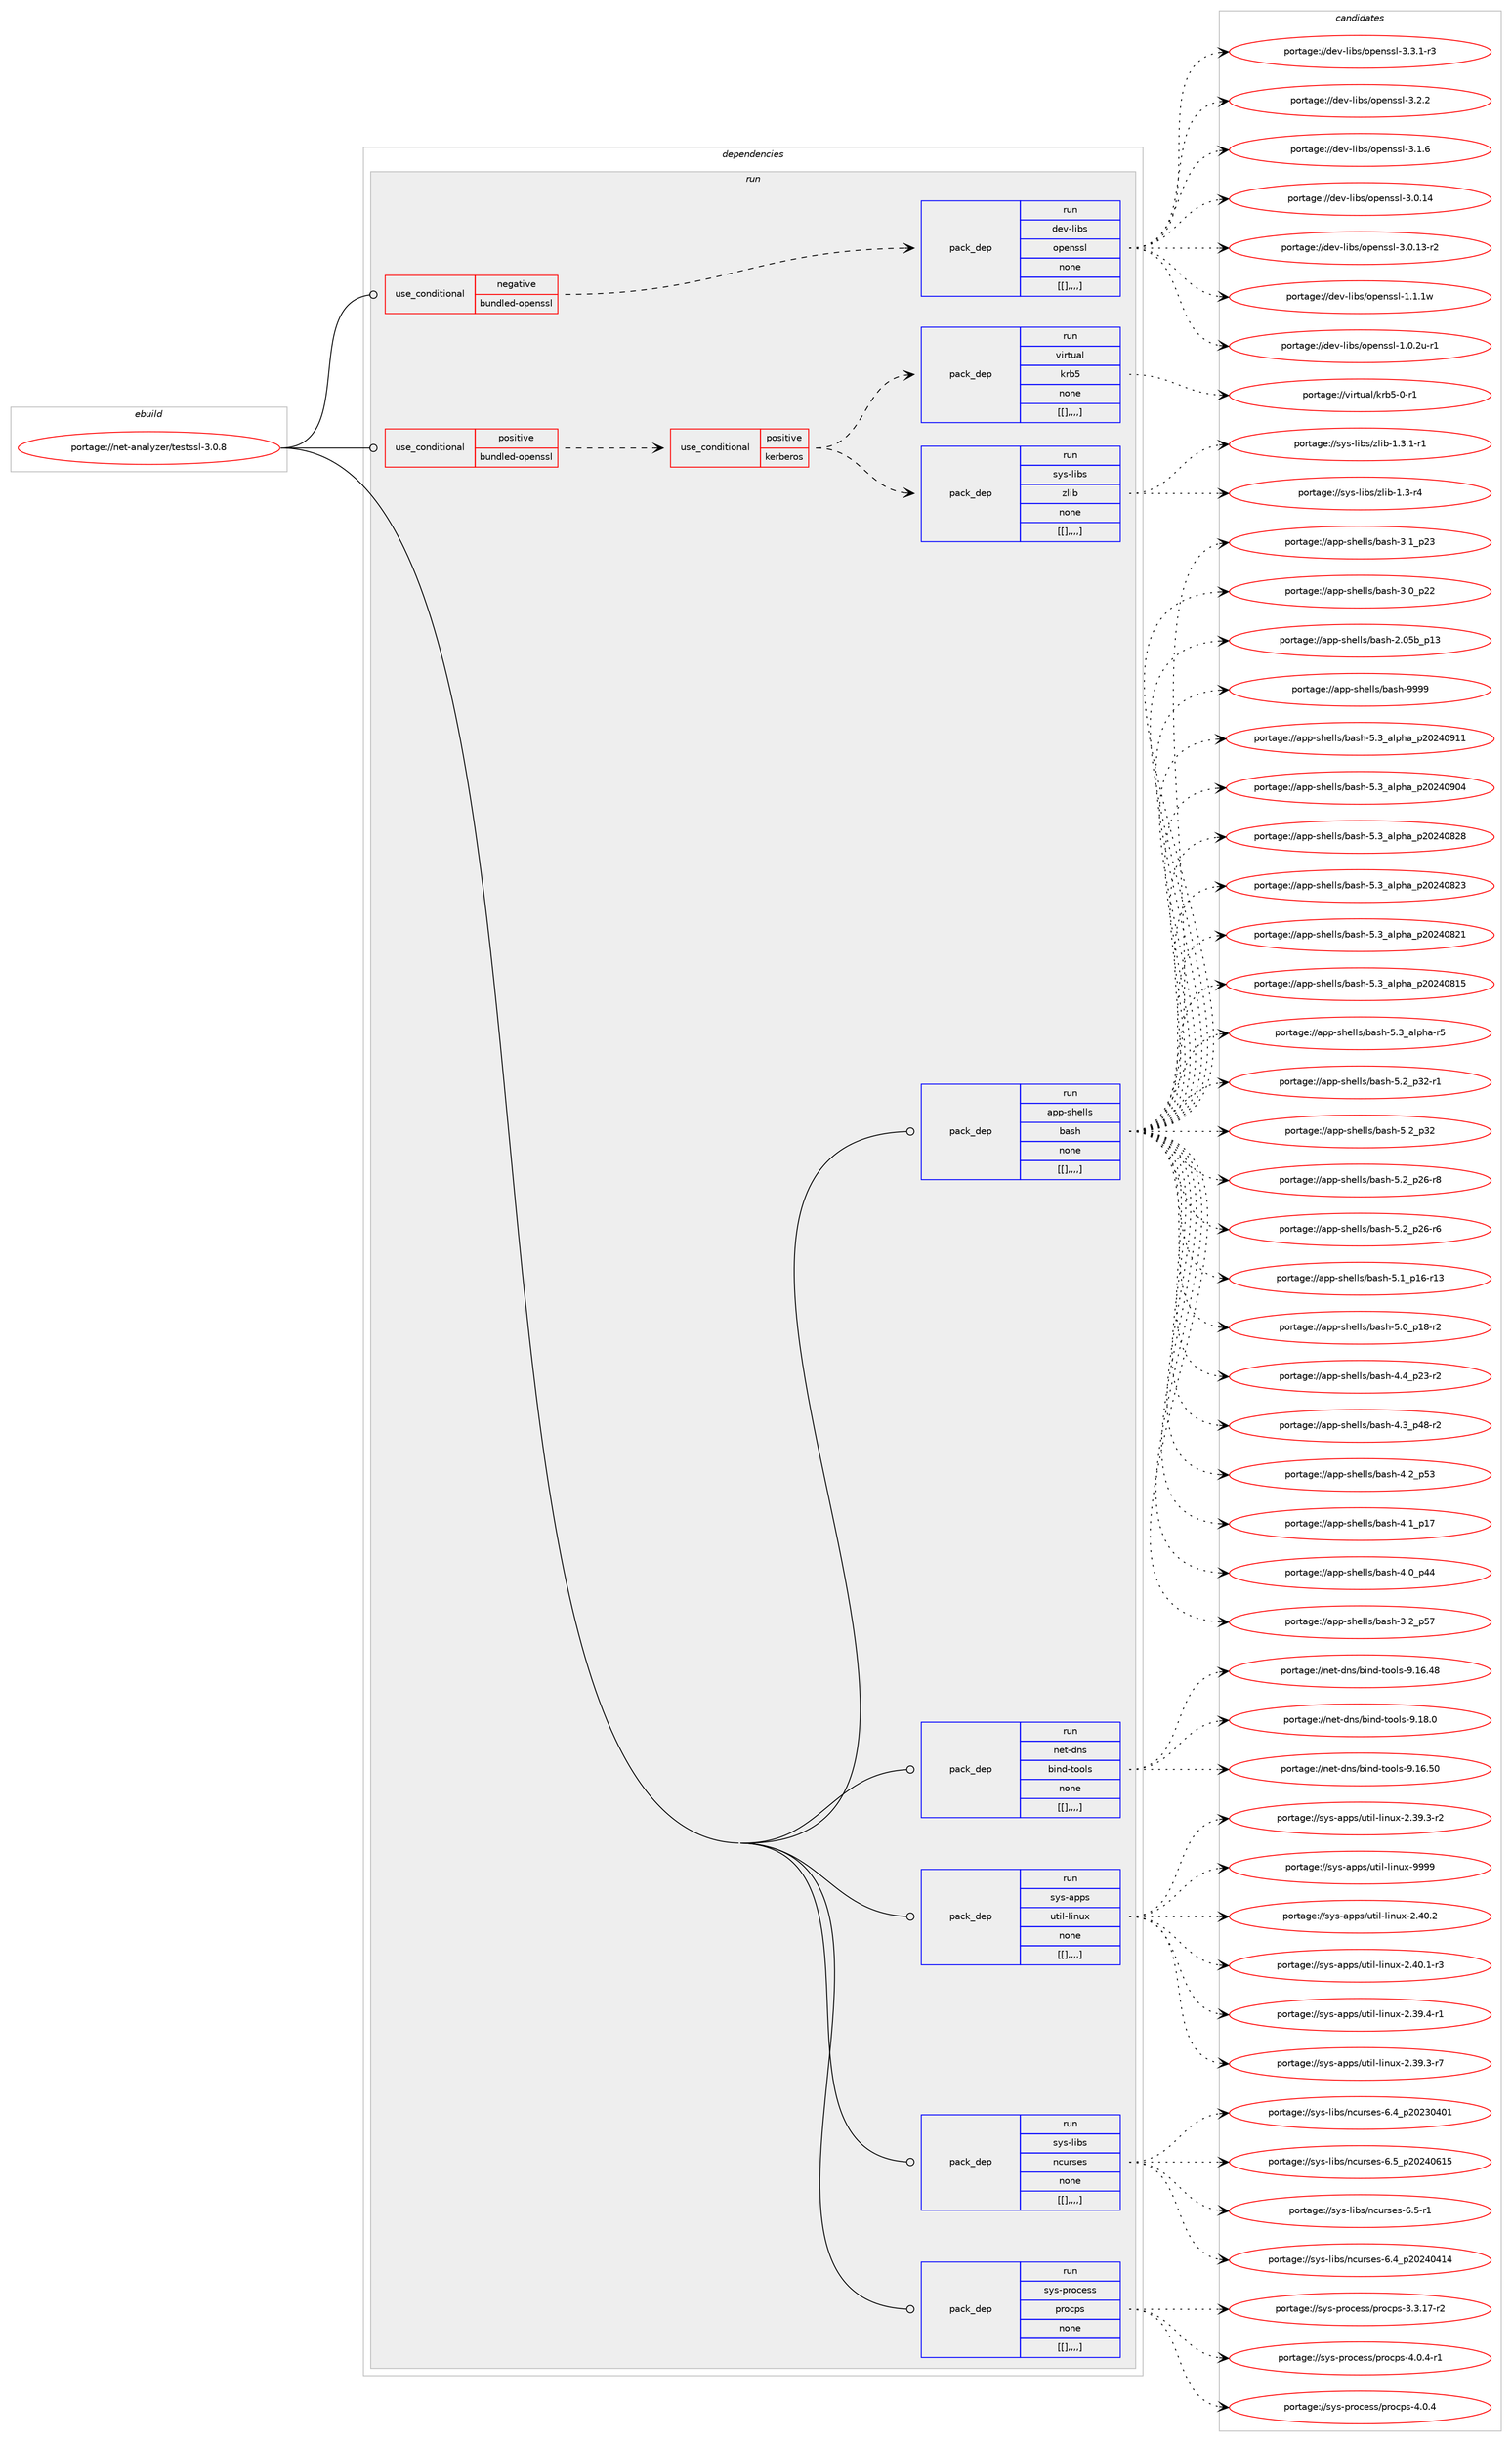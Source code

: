 digraph prolog {

# *************
# Graph options
# *************

newrank=true;
concentrate=true;
compound=true;
graph [rankdir=LR,fontname=Helvetica,fontsize=10,ranksep=1.5];#, ranksep=2.5, nodesep=0.2];
edge  [arrowhead=vee];
node  [fontname=Helvetica,fontsize=10];

# **********
# The ebuild
# **********

subgraph cluster_leftcol {
color=gray;
label=<<i>ebuild</i>>;
id [label="portage://net-analyzer/testssl-3.0.8", color=red, width=4, href="../net-analyzer/testssl-3.0.8.svg"];
}

# ****************
# The dependencies
# ****************

subgraph cluster_midcol {
color=gray;
label=<<i>dependencies</i>>;
subgraph cluster_compile {
fillcolor="#eeeeee";
style=filled;
label=<<i>compile</i>>;
}
subgraph cluster_compileandrun {
fillcolor="#eeeeee";
style=filled;
label=<<i>compile and run</i>>;
}
subgraph cluster_run {
fillcolor="#eeeeee";
style=filled;
label=<<i>run</i>>;
subgraph cond93002 {
dependency360989 [label=<<TABLE BORDER="0" CELLBORDER="1" CELLSPACING="0" CELLPADDING="4"><TR><TD ROWSPAN="3" CELLPADDING="10">use_conditional</TD></TR><TR><TD>negative</TD></TR><TR><TD>bundled-openssl</TD></TR></TABLE>>, shape=none, color=red];
subgraph pack265234 {
dependency360990 [label=<<TABLE BORDER="0" CELLBORDER="1" CELLSPACING="0" CELLPADDING="4" WIDTH="220"><TR><TD ROWSPAN="6" CELLPADDING="30">pack_dep</TD></TR><TR><TD WIDTH="110">run</TD></TR><TR><TD>dev-libs</TD></TR><TR><TD>openssl</TD></TR><TR><TD>none</TD></TR><TR><TD>[[],,,,]</TD></TR></TABLE>>, shape=none, color=blue];
}
dependency360989:e -> dependency360990:w [weight=20,style="dashed",arrowhead="vee"];
}
id:e -> dependency360989:w [weight=20,style="solid",arrowhead="odot"];
subgraph cond93003 {
dependency360991 [label=<<TABLE BORDER="0" CELLBORDER="1" CELLSPACING="0" CELLPADDING="4"><TR><TD ROWSPAN="3" CELLPADDING="10">use_conditional</TD></TR><TR><TD>positive</TD></TR><TR><TD>bundled-openssl</TD></TR></TABLE>>, shape=none, color=red];
subgraph cond93004 {
dependency360992 [label=<<TABLE BORDER="0" CELLBORDER="1" CELLSPACING="0" CELLPADDING="4"><TR><TD ROWSPAN="3" CELLPADDING="10">use_conditional</TD></TR><TR><TD>positive</TD></TR><TR><TD>kerberos</TD></TR></TABLE>>, shape=none, color=red];
subgraph pack265235 {
dependency360993 [label=<<TABLE BORDER="0" CELLBORDER="1" CELLSPACING="0" CELLPADDING="4" WIDTH="220"><TR><TD ROWSPAN="6" CELLPADDING="30">pack_dep</TD></TR><TR><TD WIDTH="110">run</TD></TR><TR><TD>sys-libs</TD></TR><TR><TD>zlib</TD></TR><TR><TD>none</TD></TR><TR><TD>[[],,,,]</TD></TR></TABLE>>, shape=none, color=blue];
}
dependency360992:e -> dependency360993:w [weight=20,style="dashed",arrowhead="vee"];
subgraph pack265236 {
dependency360994 [label=<<TABLE BORDER="0" CELLBORDER="1" CELLSPACING="0" CELLPADDING="4" WIDTH="220"><TR><TD ROWSPAN="6" CELLPADDING="30">pack_dep</TD></TR><TR><TD WIDTH="110">run</TD></TR><TR><TD>virtual</TD></TR><TR><TD>krb5</TD></TR><TR><TD>none</TD></TR><TR><TD>[[],,,,]</TD></TR></TABLE>>, shape=none, color=blue];
}
dependency360992:e -> dependency360994:w [weight=20,style="dashed",arrowhead="vee"];
}
dependency360991:e -> dependency360992:w [weight=20,style="dashed",arrowhead="vee"];
}
id:e -> dependency360991:w [weight=20,style="solid",arrowhead="odot"];
subgraph pack265237 {
dependency360995 [label=<<TABLE BORDER="0" CELLBORDER="1" CELLSPACING="0" CELLPADDING="4" WIDTH="220"><TR><TD ROWSPAN="6" CELLPADDING="30">pack_dep</TD></TR><TR><TD WIDTH="110">run</TD></TR><TR><TD>app-shells</TD></TR><TR><TD>bash</TD></TR><TR><TD>none</TD></TR><TR><TD>[[],,,,]</TD></TR></TABLE>>, shape=none, color=blue];
}
id:e -> dependency360995:w [weight=20,style="solid",arrowhead="odot"];
subgraph pack265238 {
dependency360996 [label=<<TABLE BORDER="0" CELLBORDER="1" CELLSPACING="0" CELLPADDING="4" WIDTH="220"><TR><TD ROWSPAN="6" CELLPADDING="30">pack_dep</TD></TR><TR><TD WIDTH="110">run</TD></TR><TR><TD>net-dns</TD></TR><TR><TD>bind-tools</TD></TR><TR><TD>none</TD></TR><TR><TD>[[],,,,]</TD></TR></TABLE>>, shape=none, color=blue];
}
id:e -> dependency360996:w [weight=20,style="solid",arrowhead="odot"];
subgraph pack265239 {
dependency360997 [label=<<TABLE BORDER="0" CELLBORDER="1" CELLSPACING="0" CELLPADDING="4" WIDTH="220"><TR><TD ROWSPAN="6" CELLPADDING="30">pack_dep</TD></TR><TR><TD WIDTH="110">run</TD></TR><TR><TD>sys-apps</TD></TR><TR><TD>util-linux</TD></TR><TR><TD>none</TD></TR><TR><TD>[[],,,,]</TD></TR></TABLE>>, shape=none, color=blue];
}
id:e -> dependency360997:w [weight=20,style="solid",arrowhead="odot"];
subgraph pack265240 {
dependency360998 [label=<<TABLE BORDER="0" CELLBORDER="1" CELLSPACING="0" CELLPADDING="4" WIDTH="220"><TR><TD ROWSPAN="6" CELLPADDING="30">pack_dep</TD></TR><TR><TD WIDTH="110">run</TD></TR><TR><TD>sys-libs</TD></TR><TR><TD>ncurses</TD></TR><TR><TD>none</TD></TR><TR><TD>[[],,,,]</TD></TR></TABLE>>, shape=none, color=blue];
}
id:e -> dependency360998:w [weight=20,style="solid",arrowhead="odot"];
subgraph pack265241 {
dependency360999 [label=<<TABLE BORDER="0" CELLBORDER="1" CELLSPACING="0" CELLPADDING="4" WIDTH="220"><TR><TD ROWSPAN="6" CELLPADDING="30">pack_dep</TD></TR><TR><TD WIDTH="110">run</TD></TR><TR><TD>sys-process</TD></TR><TR><TD>procps</TD></TR><TR><TD>none</TD></TR><TR><TD>[[],,,,]</TD></TR></TABLE>>, shape=none, color=blue];
}
id:e -> dependency360999:w [weight=20,style="solid",arrowhead="odot"];
}
}

# **************
# The candidates
# **************

subgraph cluster_choices {
rank=same;
color=gray;
label=<<i>candidates</i>>;

subgraph choice265234 {
color=black;
nodesep=1;
choice1001011184510810598115471111121011101151151084551465146494511451 [label="portage://dev-libs/openssl-3.3.1-r3", color=red, width=4,href="../dev-libs/openssl-3.3.1-r3.svg"];
choice100101118451081059811547111112101110115115108455146504650 [label="portage://dev-libs/openssl-3.2.2", color=red, width=4,href="../dev-libs/openssl-3.2.2.svg"];
choice100101118451081059811547111112101110115115108455146494654 [label="portage://dev-libs/openssl-3.1.6", color=red, width=4,href="../dev-libs/openssl-3.1.6.svg"];
choice10010111845108105981154711111210111011511510845514648464952 [label="portage://dev-libs/openssl-3.0.14", color=red, width=4,href="../dev-libs/openssl-3.0.14.svg"];
choice100101118451081059811547111112101110115115108455146484649514511450 [label="portage://dev-libs/openssl-3.0.13-r2", color=red, width=4,href="../dev-libs/openssl-3.0.13-r2.svg"];
choice100101118451081059811547111112101110115115108454946494649119 [label="portage://dev-libs/openssl-1.1.1w", color=red, width=4,href="../dev-libs/openssl-1.1.1w.svg"];
choice1001011184510810598115471111121011101151151084549464846501174511449 [label="portage://dev-libs/openssl-1.0.2u-r1", color=red, width=4,href="../dev-libs/openssl-1.0.2u-r1.svg"];
dependency360990:e -> choice1001011184510810598115471111121011101151151084551465146494511451:w [style=dotted,weight="100"];
dependency360990:e -> choice100101118451081059811547111112101110115115108455146504650:w [style=dotted,weight="100"];
dependency360990:e -> choice100101118451081059811547111112101110115115108455146494654:w [style=dotted,weight="100"];
dependency360990:e -> choice10010111845108105981154711111210111011511510845514648464952:w [style=dotted,weight="100"];
dependency360990:e -> choice100101118451081059811547111112101110115115108455146484649514511450:w [style=dotted,weight="100"];
dependency360990:e -> choice100101118451081059811547111112101110115115108454946494649119:w [style=dotted,weight="100"];
dependency360990:e -> choice1001011184510810598115471111121011101151151084549464846501174511449:w [style=dotted,weight="100"];
}
subgraph choice265235 {
color=black;
nodesep=1;
choice115121115451081059811547122108105984549465146494511449 [label="portage://sys-libs/zlib-1.3.1-r1", color=red, width=4,href="../sys-libs/zlib-1.3.1-r1.svg"];
choice11512111545108105981154712210810598454946514511452 [label="portage://sys-libs/zlib-1.3-r4", color=red, width=4,href="../sys-libs/zlib-1.3-r4.svg"];
dependency360993:e -> choice115121115451081059811547122108105984549465146494511449:w [style=dotted,weight="100"];
dependency360993:e -> choice11512111545108105981154712210810598454946514511452:w [style=dotted,weight="100"];
}
subgraph choice265236 {
color=black;
nodesep=1;
choice1181051141161179710847107114985345484511449 [label="portage://virtual/krb5-0-r1", color=red, width=4,href="../virtual/krb5-0-r1.svg"];
dependency360994:e -> choice1181051141161179710847107114985345484511449:w [style=dotted,weight="100"];
}
subgraph choice265237 {
color=black;
nodesep=1;
choice97112112451151041011081081154798971151044557575757 [label="portage://app-shells/bash-9999", color=red, width=4,href="../app-shells/bash-9999.svg"];
choice971121124511510410110810811547989711510445534651959710811210497951125048505248574949 [label="portage://app-shells/bash-5.3_alpha_p20240911", color=red, width=4,href="../app-shells/bash-5.3_alpha_p20240911.svg"];
choice971121124511510410110810811547989711510445534651959710811210497951125048505248574852 [label="portage://app-shells/bash-5.3_alpha_p20240904", color=red, width=4,href="../app-shells/bash-5.3_alpha_p20240904.svg"];
choice971121124511510410110810811547989711510445534651959710811210497951125048505248565056 [label="portage://app-shells/bash-5.3_alpha_p20240828", color=red, width=4,href="../app-shells/bash-5.3_alpha_p20240828.svg"];
choice971121124511510410110810811547989711510445534651959710811210497951125048505248565051 [label="portage://app-shells/bash-5.3_alpha_p20240823", color=red, width=4,href="../app-shells/bash-5.3_alpha_p20240823.svg"];
choice971121124511510410110810811547989711510445534651959710811210497951125048505248565049 [label="portage://app-shells/bash-5.3_alpha_p20240821", color=red, width=4,href="../app-shells/bash-5.3_alpha_p20240821.svg"];
choice971121124511510410110810811547989711510445534651959710811210497951125048505248564953 [label="portage://app-shells/bash-5.3_alpha_p20240815", color=red, width=4,href="../app-shells/bash-5.3_alpha_p20240815.svg"];
choice9711211245115104101108108115479897115104455346519597108112104974511453 [label="portage://app-shells/bash-5.3_alpha-r5", color=red, width=4,href="../app-shells/bash-5.3_alpha-r5.svg"];
choice9711211245115104101108108115479897115104455346509511251504511449 [label="portage://app-shells/bash-5.2_p32-r1", color=red, width=4,href="../app-shells/bash-5.2_p32-r1.svg"];
choice971121124511510410110810811547989711510445534650951125150 [label="portage://app-shells/bash-5.2_p32", color=red, width=4,href="../app-shells/bash-5.2_p32.svg"];
choice9711211245115104101108108115479897115104455346509511250544511456 [label="portage://app-shells/bash-5.2_p26-r8", color=red, width=4,href="../app-shells/bash-5.2_p26-r8.svg"];
choice9711211245115104101108108115479897115104455346509511250544511454 [label="portage://app-shells/bash-5.2_p26-r6", color=red, width=4,href="../app-shells/bash-5.2_p26-r6.svg"];
choice971121124511510410110810811547989711510445534649951124954451144951 [label="portage://app-shells/bash-5.1_p16-r13", color=red, width=4,href="../app-shells/bash-5.1_p16-r13.svg"];
choice9711211245115104101108108115479897115104455346489511249564511450 [label="portage://app-shells/bash-5.0_p18-r2", color=red, width=4,href="../app-shells/bash-5.0_p18-r2.svg"];
choice9711211245115104101108108115479897115104455246529511250514511450 [label="portage://app-shells/bash-4.4_p23-r2", color=red, width=4,href="../app-shells/bash-4.4_p23-r2.svg"];
choice9711211245115104101108108115479897115104455246519511252564511450 [label="portage://app-shells/bash-4.3_p48-r2", color=red, width=4,href="../app-shells/bash-4.3_p48-r2.svg"];
choice971121124511510410110810811547989711510445524650951125351 [label="portage://app-shells/bash-4.2_p53", color=red, width=4,href="../app-shells/bash-4.2_p53.svg"];
choice971121124511510410110810811547989711510445524649951124955 [label="portage://app-shells/bash-4.1_p17", color=red, width=4,href="../app-shells/bash-4.1_p17.svg"];
choice971121124511510410110810811547989711510445524648951125252 [label="portage://app-shells/bash-4.0_p44", color=red, width=4,href="../app-shells/bash-4.0_p44.svg"];
choice971121124511510410110810811547989711510445514650951125355 [label="portage://app-shells/bash-3.2_p57", color=red, width=4,href="../app-shells/bash-3.2_p57.svg"];
choice971121124511510410110810811547989711510445514649951125051 [label="portage://app-shells/bash-3.1_p23", color=red, width=4,href="../app-shells/bash-3.1_p23.svg"];
choice971121124511510410110810811547989711510445514648951125050 [label="portage://app-shells/bash-3.0_p22", color=red, width=4,href="../app-shells/bash-3.0_p22.svg"];
choice9711211245115104101108108115479897115104455046485398951124951 [label="portage://app-shells/bash-2.05b_p13", color=red, width=4,href="../app-shells/bash-2.05b_p13.svg"];
dependency360995:e -> choice97112112451151041011081081154798971151044557575757:w [style=dotted,weight="100"];
dependency360995:e -> choice971121124511510410110810811547989711510445534651959710811210497951125048505248574949:w [style=dotted,weight="100"];
dependency360995:e -> choice971121124511510410110810811547989711510445534651959710811210497951125048505248574852:w [style=dotted,weight="100"];
dependency360995:e -> choice971121124511510410110810811547989711510445534651959710811210497951125048505248565056:w [style=dotted,weight="100"];
dependency360995:e -> choice971121124511510410110810811547989711510445534651959710811210497951125048505248565051:w [style=dotted,weight="100"];
dependency360995:e -> choice971121124511510410110810811547989711510445534651959710811210497951125048505248565049:w [style=dotted,weight="100"];
dependency360995:e -> choice971121124511510410110810811547989711510445534651959710811210497951125048505248564953:w [style=dotted,weight="100"];
dependency360995:e -> choice9711211245115104101108108115479897115104455346519597108112104974511453:w [style=dotted,weight="100"];
dependency360995:e -> choice9711211245115104101108108115479897115104455346509511251504511449:w [style=dotted,weight="100"];
dependency360995:e -> choice971121124511510410110810811547989711510445534650951125150:w [style=dotted,weight="100"];
dependency360995:e -> choice9711211245115104101108108115479897115104455346509511250544511456:w [style=dotted,weight="100"];
dependency360995:e -> choice9711211245115104101108108115479897115104455346509511250544511454:w [style=dotted,weight="100"];
dependency360995:e -> choice971121124511510410110810811547989711510445534649951124954451144951:w [style=dotted,weight="100"];
dependency360995:e -> choice9711211245115104101108108115479897115104455346489511249564511450:w [style=dotted,weight="100"];
dependency360995:e -> choice9711211245115104101108108115479897115104455246529511250514511450:w [style=dotted,weight="100"];
dependency360995:e -> choice9711211245115104101108108115479897115104455246519511252564511450:w [style=dotted,weight="100"];
dependency360995:e -> choice971121124511510410110810811547989711510445524650951125351:w [style=dotted,weight="100"];
dependency360995:e -> choice971121124511510410110810811547989711510445524649951124955:w [style=dotted,weight="100"];
dependency360995:e -> choice971121124511510410110810811547989711510445524648951125252:w [style=dotted,weight="100"];
dependency360995:e -> choice971121124511510410110810811547989711510445514650951125355:w [style=dotted,weight="100"];
dependency360995:e -> choice971121124511510410110810811547989711510445514649951125051:w [style=dotted,weight="100"];
dependency360995:e -> choice971121124511510410110810811547989711510445514648951125050:w [style=dotted,weight="100"];
dependency360995:e -> choice9711211245115104101108108115479897115104455046485398951124951:w [style=dotted,weight="100"];
}
subgraph choice265238 {
color=black;
nodesep=1;
choice1101011164510011011547981051101004511611111110811545574649564648 [label="portage://net-dns/bind-tools-9.18.0", color=red, width=4,href="../net-dns/bind-tools-9.18.0.svg"];
choice110101116451001101154798105110100451161111111081154557464954465348 [label="portage://net-dns/bind-tools-9.16.50", color=red, width=4,href="../net-dns/bind-tools-9.16.50.svg"];
choice110101116451001101154798105110100451161111111081154557464954465256 [label="portage://net-dns/bind-tools-9.16.48", color=red, width=4,href="../net-dns/bind-tools-9.16.48.svg"];
dependency360996:e -> choice1101011164510011011547981051101004511611111110811545574649564648:w [style=dotted,weight="100"];
dependency360996:e -> choice110101116451001101154798105110100451161111111081154557464954465348:w [style=dotted,weight="100"];
dependency360996:e -> choice110101116451001101154798105110100451161111111081154557464954465256:w [style=dotted,weight="100"];
}
subgraph choice265239 {
color=black;
nodesep=1;
choice115121115459711211211547117116105108451081051101171204557575757 [label="portage://sys-apps/util-linux-9999", color=red, width=4,href="../sys-apps/util-linux-9999.svg"];
choice1151211154597112112115471171161051084510810511011712045504652484650 [label="portage://sys-apps/util-linux-2.40.2", color=red, width=4,href="../sys-apps/util-linux-2.40.2.svg"];
choice11512111545971121121154711711610510845108105110117120455046524846494511451 [label="portage://sys-apps/util-linux-2.40.1-r3", color=red, width=4,href="../sys-apps/util-linux-2.40.1-r3.svg"];
choice11512111545971121121154711711610510845108105110117120455046515746524511449 [label="portage://sys-apps/util-linux-2.39.4-r1", color=red, width=4,href="../sys-apps/util-linux-2.39.4-r1.svg"];
choice11512111545971121121154711711610510845108105110117120455046515746514511455 [label="portage://sys-apps/util-linux-2.39.3-r7", color=red, width=4,href="../sys-apps/util-linux-2.39.3-r7.svg"];
choice11512111545971121121154711711610510845108105110117120455046515746514511450 [label="portage://sys-apps/util-linux-2.39.3-r2", color=red, width=4,href="../sys-apps/util-linux-2.39.3-r2.svg"];
dependency360997:e -> choice115121115459711211211547117116105108451081051101171204557575757:w [style=dotted,weight="100"];
dependency360997:e -> choice1151211154597112112115471171161051084510810511011712045504652484650:w [style=dotted,weight="100"];
dependency360997:e -> choice11512111545971121121154711711610510845108105110117120455046524846494511451:w [style=dotted,weight="100"];
dependency360997:e -> choice11512111545971121121154711711610510845108105110117120455046515746524511449:w [style=dotted,weight="100"];
dependency360997:e -> choice11512111545971121121154711711610510845108105110117120455046515746514511455:w [style=dotted,weight="100"];
dependency360997:e -> choice11512111545971121121154711711610510845108105110117120455046515746514511450:w [style=dotted,weight="100"];
}
subgraph choice265240 {
color=black;
nodesep=1;
choice1151211154510810598115471109911711411510111545544653951125048505248544953 [label="portage://sys-libs/ncurses-6.5_p20240615", color=red, width=4,href="../sys-libs/ncurses-6.5_p20240615.svg"];
choice11512111545108105981154711099117114115101115455446534511449 [label="portage://sys-libs/ncurses-6.5-r1", color=red, width=4,href="../sys-libs/ncurses-6.5-r1.svg"];
choice1151211154510810598115471109911711411510111545544652951125048505248524952 [label="portage://sys-libs/ncurses-6.4_p20240414", color=red, width=4,href="../sys-libs/ncurses-6.4_p20240414.svg"];
choice1151211154510810598115471109911711411510111545544652951125048505148524849 [label="portage://sys-libs/ncurses-6.4_p20230401", color=red, width=4,href="../sys-libs/ncurses-6.4_p20230401.svg"];
dependency360998:e -> choice1151211154510810598115471109911711411510111545544653951125048505248544953:w [style=dotted,weight="100"];
dependency360998:e -> choice11512111545108105981154711099117114115101115455446534511449:w [style=dotted,weight="100"];
dependency360998:e -> choice1151211154510810598115471109911711411510111545544652951125048505248524952:w [style=dotted,weight="100"];
dependency360998:e -> choice1151211154510810598115471109911711411510111545544652951125048505148524849:w [style=dotted,weight="100"];
}
subgraph choice265241 {
color=black;
nodesep=1;
choice115121115451121141119910111511547112114111991121154552464846524511449 [label="portage://sys-process/procps-4.0.4-r1", color=red, width=4,href="../sys-process/procps-4.0.4-r1.svg"];
choice11512111545112114111991011151154711211411199112115455246484652 [label="portage://sys-process/procps-4.0.4", color=red, width=4,href="../sys-process/procps-4.0.4.svg"];
choice11512111545112114111991011151154711211411199112115455146514649554511450 [label="portage://sys-process/procps-3.3.17-r2", color=red, width=4,href="../sys-process/procps-3.3.17-r2.svg"];
dependency360999:e -> choice115121115451121141119910111511547112114111991121154552464846524511449:w [style=dotted,weight="100"];
dependency360999:e -> choice11512111545112114111991011151154711211411199112115455246484652:w [style=dotted,weight="100"];
dependency360999:e -> choice11512111545112114111991011151154711211411199112115455146514649554511450:w [style=dotted,weight="100"];
}
}

}
